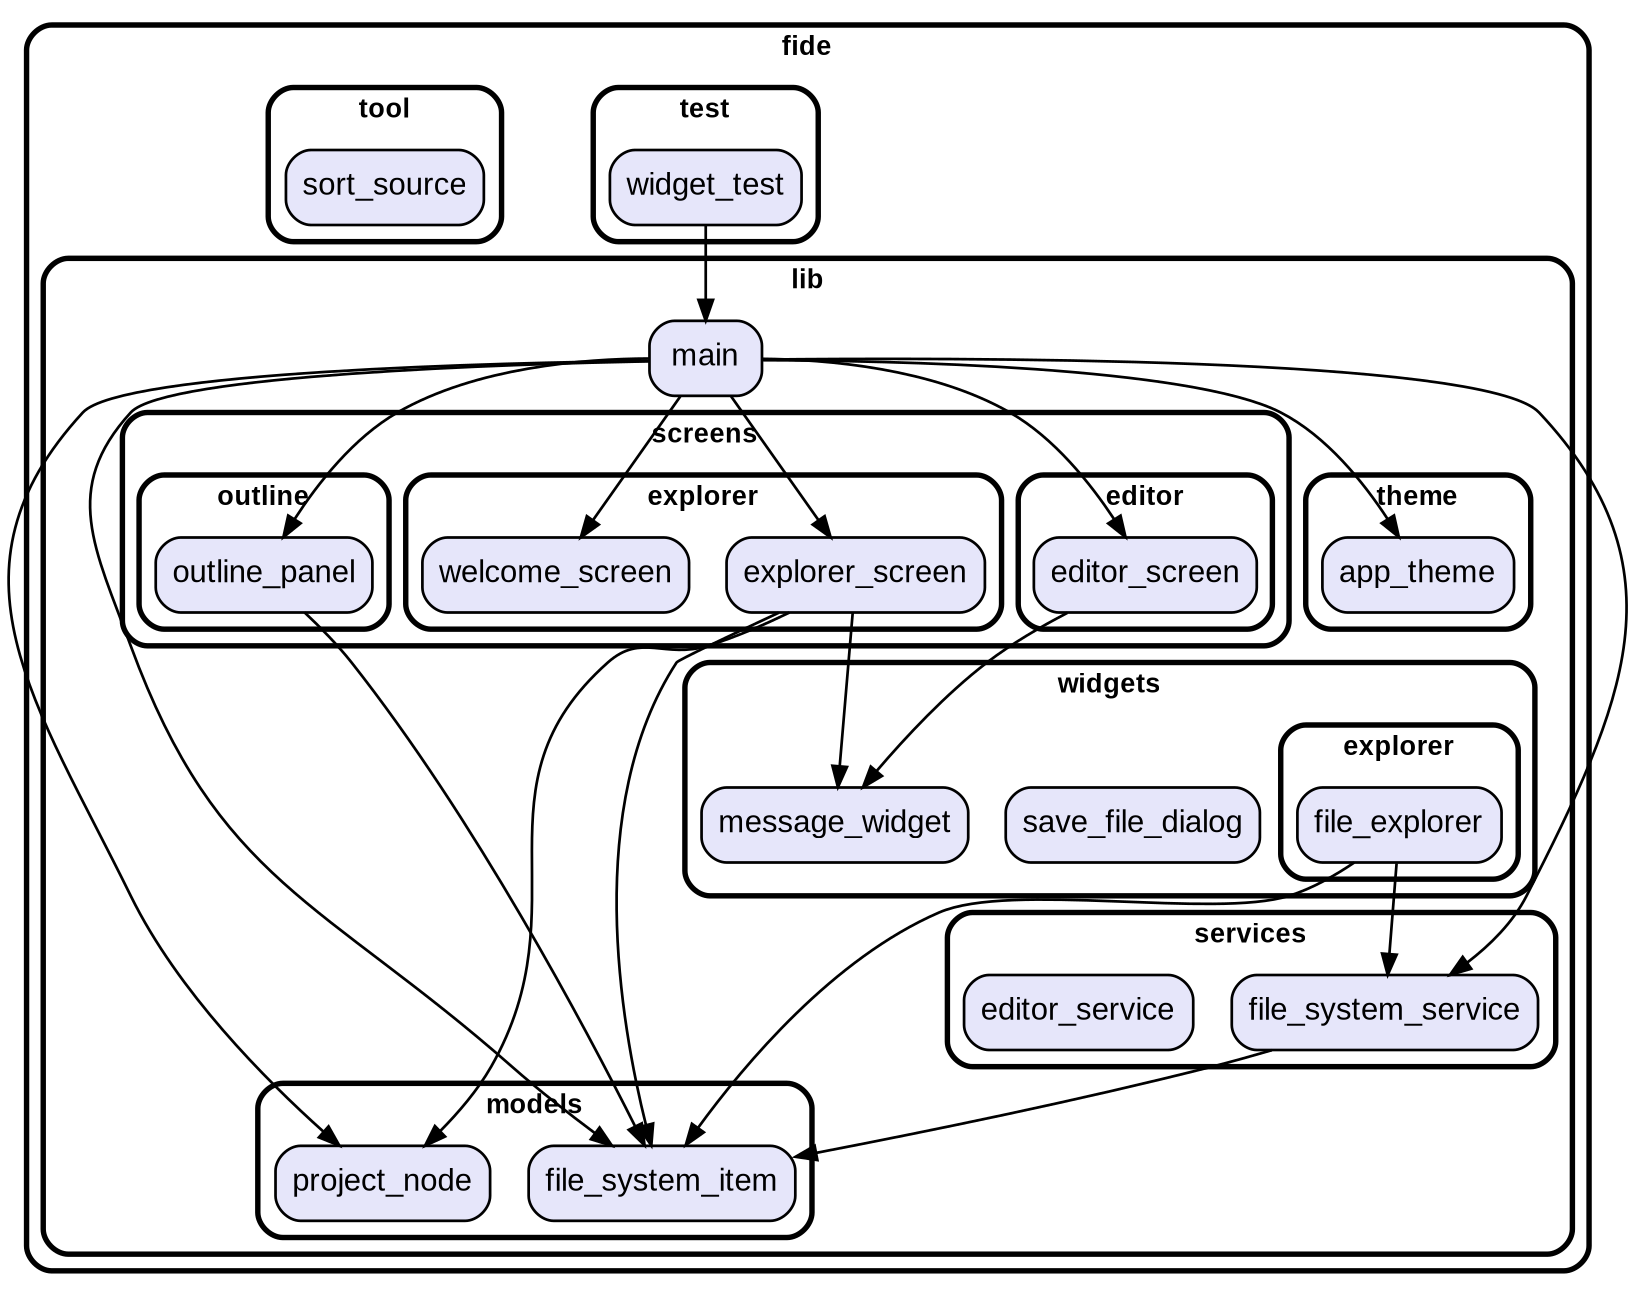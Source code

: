 digraph "" {
  graph [style=rounded fontname="Arial Black" fontsize=13 penwidth=2.6];
  node [shape=rect style="filled,rounded" fontname=Arial fontsize=15 fillcolor=Lavender penwidth=1.3];
  edge [penwidth=1.3];
  "/test/widget_test.dart" [label="widget_test"];
  "/lib/models/project_node.dart" [label="project_node"];
  "/lib/models/file_system_item.dart" [label="file_system_item"];
  "/lib/screens/explorer/explorer_screen.dart" [label="explorer_screen"];
  "/lib/screens/explorer/welcome_screen.dart" [label="welcome_screen"];
  "/lib/screens/outline/outline_panel.dart" [label="outline_panel"];
  "/lib/screens/editor/editor_screen.dart" [label="editor_screen"];
  "/lib/main.dart" [label="main"];
  "/lib/theme/app_theme.dart" [label="app_theme"];
  "/lib/services/file_system_service.dart" [label="file_system_service"];
  "/lib/services/editor_service.dart" [label="editor_service"];
  "/lib/widgets/save_file_dialog.dart" [label="save_file_dialog"];
  "/lib/widgets/explorer/file_explorer.dart" [label="file_explorer"];
  "/lib/widgets/message_widget.dart" [label="message_widget"];
  "/tool/sort_source.dart" [label="sort_source"];
  subgraph "cluster~" {
    label="fide";
    subgraph "cluster~/test" {
      label="test";
      "/test/widget_test.dart";
    }
    subgraph "cluster~/lib" {
      label="lib";
      "/lib/main.dart";
      subgraph "cluster~/lib/models" {
        label="models";
        "/lib/models/project_node.dart";
        "/lib/models/file_system_item.dart";
      }
      subgraph "cluster~/lib/screens" {
        label="screens";
        subgraph "cluster~/lib/screens/explorer" {
          label="explorer";
          "/lib/screens/explorer/explorer_screen.dart";
          "/lib/screens/explorer/welcome_screen.dart";
        }
        subgraph "cluster~/lib/screens/outline" {
          label="outline";
          "/lib/screens/outline/outline_panel.dart";
        }
        subgraph "cluster~/lib/screens/editor" {
          label="editor";
          "/lib/screens/editor/editor_screen.dart";
        }
      }
      subgraph "cluster~/lib/theme" {
        label="theme";
        "/lib/theme/app_theme.dart";
      }
      subgraph "cluster~/lib/services" {
        label="services";
        "/lib/services/file_system_service.dart";
        "/lib/services/editor_service.dart";
      }
      subgraph "cluster~/lib/widgets" {
        label="widgets";
        "/lib/widgets/save_file_dialog.dart";
        "/lib/widgets/message_widget.dart";
        subgraph "cluster~/lib/widgets/explorer" {
          label="explorer";
          "/lib/widgets/explorer/file_explorer.dart";
        }
      }
    }
    subgraph "cluster~/tool" {
      label="tool";
      "/tool/sort_source.dart";
    }
  }
  "/test/widget_test.dart" -> "/lib/main.dart";
  "/lib/screens/explorer/explorer_screen.dart" -> "/lib/models/project_node.dart";
  "/lib/screens/explorer/explorer_screen.dart" -> "/lib/models/file_system_item.dart";
  "/lib/screens/explorer/explorer_screen.dart" -> "/lib/widgets/message_widget.dart";
  "/lib/screens/outline/outline_panel.dart" -> "/lib/models/file_system_item.dart";
  "/lib/screens/editor/editor_screen.dart" -> "/lib/widgets/message_widget.dart";
  "/lib/main.dart" -> "/lib/screens/explorer/explorer_screen.dart";
  "/lib/main.dart" -> "/lib/screens/explorer/welcome_screen.dart";
  "/lib/main.dart" -> "/lib/screens/editor/editor_screen.dart";
  "/lib/main.dart" -> "/lib/screens/outline/outline_panel.dart";
  "/lib/main.dart" -> "/lib/services/file_system_service.dart";
  "/lib/main.dart" -> "/lib/theme/app_theme.dart";
  "/lib/main.dart" -> "/lib/models/file_system_item.dart";
  "/lib/main.dart" -> "/lib/models/project_node.dart";
  "/lib/services/file_system_service.dart" -> "/lib/models/file_system_item.dart";
  "/lib/widgets/explorer/file_explorer.dart" -> "/lib/services/file_system_service.dart";
  "/lib/widgets/explorer/file_explorer.dart" -> "/lib/models/file_system_item.dart";
}
